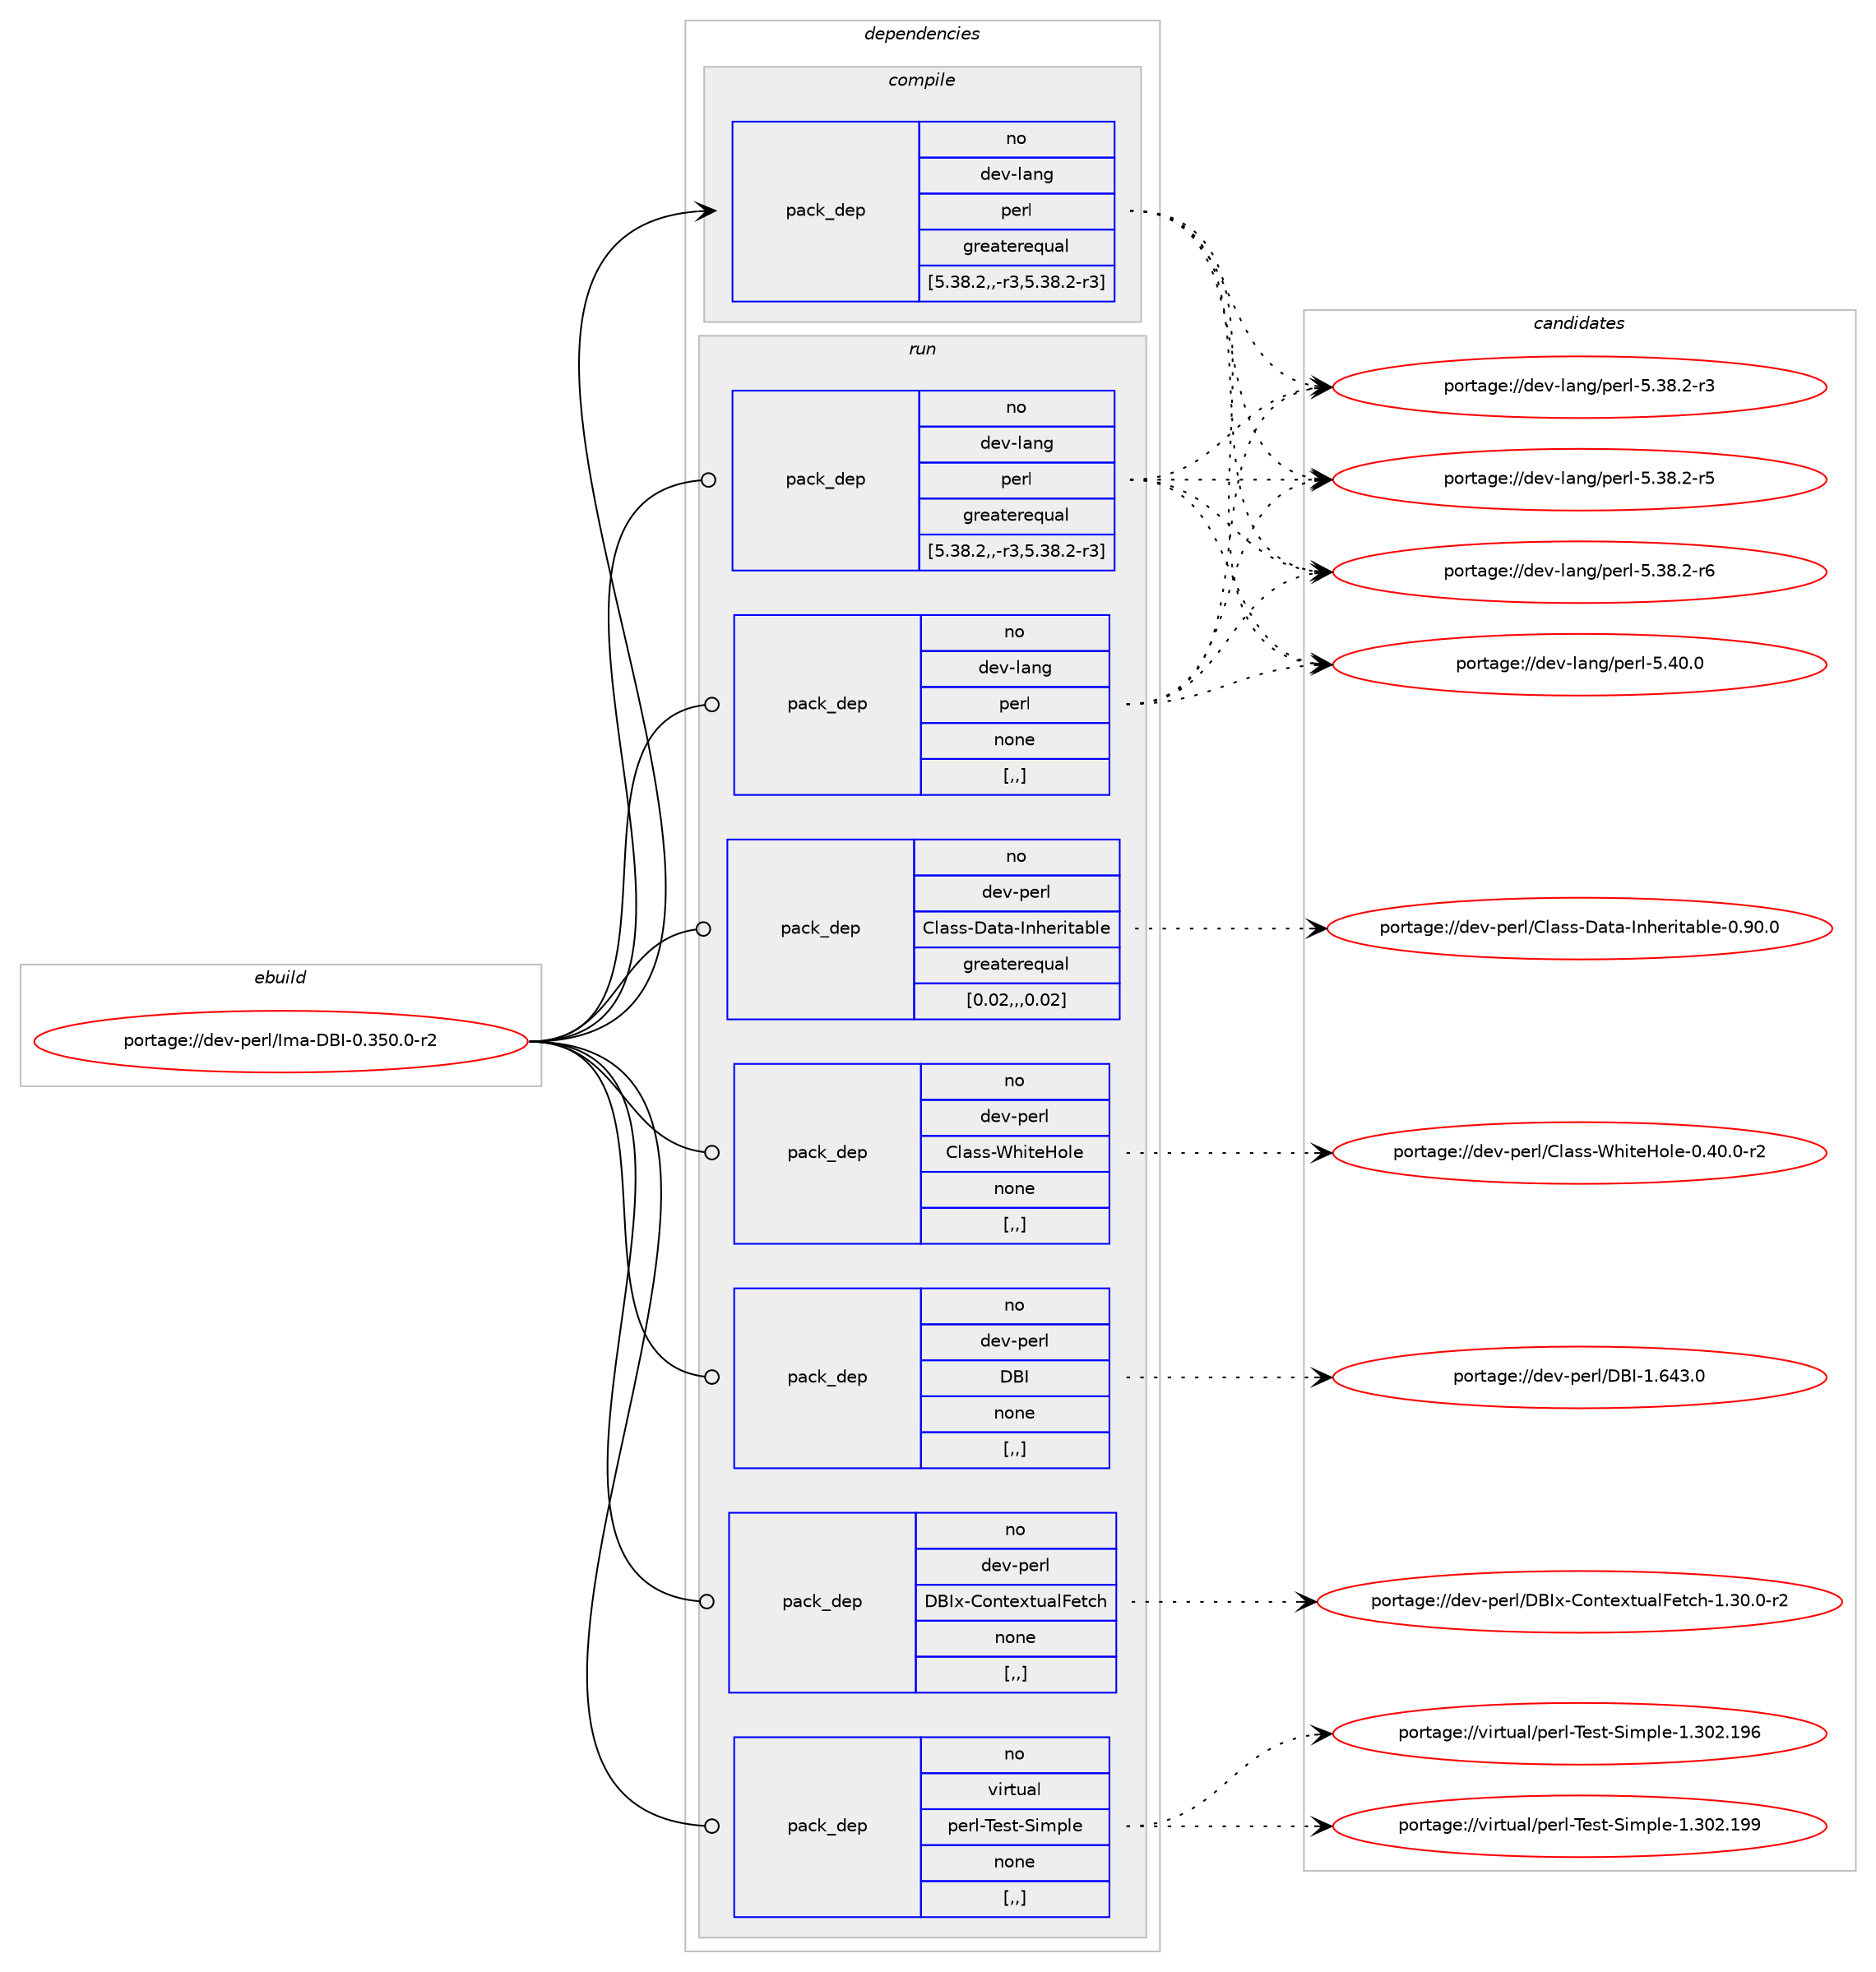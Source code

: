 digraph prolog {

# *************
# Graph options
# *************

newrank=true;
concentrate=true;
compound=true;
graph [rankdir=LR,fontname=Helvetica,fontsize=10,ranksep=1.5];#, ranksep=2.5, nodesep=0.2];
edge  [arrowhead=vee];
node  [fontname=Helvetica,fontsize=10];

# **********
# The ebuild
# **********

subgraph cluster_leftcol {
color=gray;
rank=same;
label=<<i>ebuild</i>>;
id [label="portage://dev-perl/Ima-DBI-0.350.0-r2", color=red, width=4, href="../dev-perl/Ima-DBI-0.350.0-r2.svg"];
}

# ****************
# The dependencies
# ****************

subgraph cluster_midcol {
color=gray;
label=<<i>dependencies</i>>;
subgraph cluster_compile {
fillcolor="#eeeeee";
style=filled;
label=<<i>compile</i>>;
subgraph pack98296 {
dependency128488 [label=<<TABLE BORDER="0" CELLBORDER="1" CELLSPACING="0" CELLPADDING="4" WIDTH="220"><TR><TD ROWSPAN="6" CELLPADDING="30">pack_dep</TD></TR><TR><TD WIDTH="110">no</TD></TR><TR><TD>dev-lang</TD></TR><TR><TD>perl</TD></TR><TR><TD>greaterequal</TD></TR><TR><TD>[5.38.2,,-r3,5.38.2-r3]</TD></TR></TABLE>>, shape=none, color=blue];
}
id:e -> dependency128488:w [weight=20,style="solid",arrowhead="vee"];
}
subgraph cluster_compileandrun {
fillcolor="#eeeeee";
style=filled;
label=<<i>compile and run</i>>;
}
subgraph cluster_run {
fillcolor="#eeeeee";
style=filled;
label=<<i>run</i>>;
subgraph pack98297 {
dependency128489 [label=<<TABLE BORDER="0" CELLBORDER="1" CELLSPACING="0" CELLPADDING="4" WIDTH="220"><TR><TD ROWSPAN="6" CELLPADDING="30">pack_dep</TD></TR><TR><TD WIDTH="110">no</TD></TR><TR><TD>dev-lang</TD></TR><TR><TD>perl</TD></TR><TR><TD>greaterequal</TD></TR><TR><TD>[5.38.2,,-r3,5.38.2-r3]</TD></TR></TABLE>>, shape=none, color=blue];
}
id:e -> dependency128489:w [weight=20,style="solid",arrowhead="odot"];
subgraph pack98298 {
dependency128490 [label=<<TABLE BORDER="0" CELLBORDER="1" CELLSPACING="0" CELLPADDING="4" WIDTH="220"><TR><TD ROWSPAN="6" CELLPADDING="30">pack_dep</TD></TR><TR><TD WIDTH="110">no</TD></TR><TR><TD>dev-lang</TD></TR><TR><TD>perl</TD></TR><TR><TD>none</TD></TR><TR><TD>[,,]</TD></TR></TABLE>>, shape=none, color=blue];
}
id:e -> dependency128490:w [weight=20,style="solid",arrowhead="odot"];
subgraph pack98299 {
dependency128491 [label=<<TABLE BORDER="0" CELLBORDER="1" CELLSPACING="0" CELLPADDING="4" WIDTH="220"><TR><TD ROWSPAN="6" CELLPADDING="30">pack_dep</TD></TR><TR><TD WIDTH="110">no</TD></TR><TR><TD>dev-perl</TD></TR><TR><TD>Class-Data-Inheritable</TD></TR><TR><TD>greaterequal</TD></TR><TR><TD>[0.02,,,0.02]</TD></TR></TABLE>>, shape=none, color=blue];
}
id:e -> dependency128491:w [weight=20,style="solid",arrowhead="odot"];
subgraph pack98300 {
dependency128492 [label=<<TABLE BORDER="0" CELLBORDER="1" CELLSPACING="0" CELLPADDING="4" WIDTH="220"><TR><TD ROWSPAN="6" CELLPADDING="30">pack_dep</TD></TR><TR><TD WIDTH="110">no</TD></TR><TR><TD>dev-perl</TD></TR><TR><TD>Class-WhiteHole</TD></TR><TR><TD>none</TD></TR><TR><TD>[,,]</TD></TR></TABLE>>, shape=none, color=blue];
}
id:e -> dependency128492:w [weight=20,style="solid",arrowhead="odot"];
subgraph pack98301 {
dependency128493 [label=<<TABLE BORDER="0" CELLBORDER="1" CELLSPACING="0" CELLPADDING="4" WIDTH="220"><TR><TD ROWSPAN="6" CELLPADDING="30">pack_dep</TD></TR><TR><TD WIDTH="110">no</TD></TR><TR><TD>dev-perl</TD></TR><TR><TD>DBI</TD></TR><TR><TD>none</TD></TR><TR><TD>[,,]</TD></TR></TABLE>>, shape=none, color=blue];
}
id:e -> dependency128493:w [weight=20,style="solid",arrowhead="odot"];
subgraph pack98302 {
dependency128494 [label=<<TABLE BORDER="0" CELLBORDER="1" CELLSPACING="0" CELLPADDING="4" WIDTH="220"><TR><TD ROWSPAN="6" CELLPADDING="30">pack_dep</TD></TR><TR><TD WIDTH="110">no</TD></TR><TR><TD>dev-perl</TD></TR><TR><TD>DBIx-ContextualFetch</TD></TR><TR><TD>none</TD></TR><TR><TD>[,,]</TD></TR></TABLE>>, shape=none, color=blue];
}
id:e -> dependency128494:w [weight=20,style="solid",arrowhead="odot"];
subgraph pack98303 {
dependency128495 [label=<<TABLE BORDER="0" CELLBORDER="1" CELLSPACING="0" CELLPADDING="4" WIDTH="220"><TR><TD ROWSPAN="6" CELLPADDING="30">pack_dep</TD></TR><TR><TD WIDTH="110">no</TD></TR><TR><TD>virtual</TD></TR><TR><TD>perl-Test-Simple</TD></TR><TR><TD>none</TD></TR><TR><TD>[,,]</TD></TR></TABLE>>, shape=none, color=blue];
}
id:e -> dependency128495:w [weight=20,style="solid",arrowhead="odot"];
}
}

# **************
# The candidates
# **************

subgraph cluster_choices {
rank=same;
color=gray;
label=<<i>candidates</i>>;

subgraph choice98296 {
color=black;
nodesep=1;
choice100101118451089711010347112101114108455346515646504511451 [label="portage://dev-lang/perl-5.38.2-r3", color=red, width=4,href="../dev-lang/perl-5.38.2-r3.svg"];
choice100101118451089711010347112101114108455346515646504511453 [label="portage://dev-lang/perl-5.38.2-r5", color=red, width=4,href="../dev-lang/perl-5.38.2-r5.svg"];
choice100101118451089711010347112101114108455346515646504511454 [label="portage://dev-lang/perl-5.38.2-r6", color=red, width=4,href="../dev-lang/perl-5.38.2-r6.svg"];
choice10010111845108971101034711210111410845534652484648 [label="portage://dev-lang/perl-5.40.0", color=red, width=4,href="../dev-lang/perl-5.40.0.svg"];
dependency128488:e -> choice100101118451089711010347112101114108455346515646504511451:w [style=dotted,weight="100"];
dependency128488:e -> choice100101118451089711010347112101114108455346515646504511453:w [style=dotted,weight="100"];
dependency128488:e -> choice100101118451089711010347112101114108455346515646504511454:w [style=dotted,weight="100"];
dependency128488:e -> choice10010111845108971101034711210111410845534652484648:w [style=dotted,weight="100"];
}
subgraph choice98297 {
color=black;
nodesep=1;
choice100101118451089711010347112101114108455346515646504511451 [label="portage://dev-lang/perl-5.38.2-r3", color=red, width=4,href="../dev-lang/perl-5.38.2-r3.svg"];
choice100101118451089711010347112101114108455346515646504511453 [label="portage://dev-lang/perl-5.38.2-r5", color=red, width=4,href="../dev-lang/perl-5.38.2-r5.svg"];
choice100101118451089711010347112101114108455346515646504511454 [label="portage://dev-lang/perl-5.38.2-r6", color=red, width=4,href="../dev-lang/perl-5.38.2-r6.svg"];
choice10010111845108971101034711210111410845534652484648 [label="portage://dev-lang/perl-5.40.0", color=red, width=4,href="../dev-lang/perl-5.40.0.svg"];
dependency128489:e -> choice100101118451089711010347112101114108455346515646504511451:w [style=dotted,weight="100"];
dependency128489:e -> choice100101118451089711010347112101114108455346515646504511453:w [style=dotted,weight="100"];
dependency128489:e -> choice100101118451089711010347112101114108455346515646504511454:w [style=dotted,weight="100"];
dependency128489:e -> choice10010111845108971101034711210111410845534652484648:w [style=dotted,weight="100"];
}
subgraph choice98298 {
color=black;
nodesep=1;
choice100101118451089711010347112101114108455346515646504511451 [label="portage://dev-lang/perl-5.38.2-r3", color=red, width=4,href="../dev-lang/perl-5.38.2-r3.svg"];
choice100101118451089711010347112101114108455346515646504511453 [label="portage://dev-lang/perl-5.38.2-r5", color=red, width=4,href="../dev-lang/perl-5.38.2-r5.svg"];
choice100101118451089711010347112101114108455346515646504511454 [label="portage://dev-lang/perl-5.38.2-r6", color=red, width=4,href="../dev-lang/perl-5.38.2-r6.svg"];
choice10010111845108971101034711210111410845534652484648 [label="portage://dev-lang/perl-5.40.0", color=red, width=4,href="../dev-lang/perl-5.40.0.svg"];
dependency128490:e -> choice100101118451089711010347112101114108455346515646504511451:w [style=dotted,weight="100"];
dependency128490:e -> choice100101118451089711010347112101114108455346515646504511453:w [style=dotted,weight="100"];
dependency128490:e -> choice100101118451089711010347112101114108455346515646504511454:w [style=dotted,weight="100"];
dependency128490:e -> choice10010111845108971101034711210111410845534652484648:w [style=dotted,weight="100"];
}
subgraph choice98299 {
color=black;
nodesep=1;
choice10010111845112101114108476710897115115456897116974573110104101114105116979810810145484657484648 [label="portage://dev-perl/Class-Data-Inheritable-0.90.0", color=red, width=4,href="../dev-perl/Class-Data-Inheritable-0.90.0.svg"];
dependency128491:e -> choice10010111845112101114108476710897115115456897116974573110104101114105116979810810145484657484648:w [style=dotted,weight="100"];
}
subgraph choice98300 {
color=black;
nodesep=1;
choice10010111845112101114108476710897115115458710410511610172111108101454846524846484511450 [label="portage://dev-perl/Class-WhiteHole-0.40.0-r2", color=red, width=4,href="../dev-perl/Class-WhiteHole-0.40.0-r2.svg"];
dependency128492:e -> choice10010111845112101114108476710897115115458710410511610172111108101454846524846484511450:w [style=dotted,weight="100"];
}
subgraph choice98301 {
color=black;
nodesep=1;
choice10010111845112101114108476866734549465452514648 [label="portage://dev-perl/DBI-1.643.0", color=red, width=4,href="../dev-perl/DBI-1.643.0.svg"];
dependency128493:e -> choice10010111845112101114108476866734549465452514648:w [style=dotted,weight="100"];
}
subgraph choice98302 {
color=black;
nodesep=1;
choice10010111845112101114108476866731204567111110116101120116117971087010111699104454946514846484511450 [label="portage://dev-perl/DBIx-ContextualFetch-1.30.0-r2", color=red, width=4,href="../dev-perl/DBIx-ContextualFetch-1.30.0-r2.svg"];
dependency128494:e -> choice10010111845112101114108476866731204567111110116101120116117971087010111699104454946514846484511450:w [style=dotted,weight="100"];
}
subgraph choice98303 {
color=black;
nodesep=1;
choice11810511411611797108471121011141084584101115116458310510911210810145494651485046495754 [label="portage://virtual/perl-Test-Simple-1.302.196", color=red, width=4,href="../virtual/perl-Test-Simple-1.302.196.svg"];
choice11810511411611797108471121011141084584101115116458310510911210810145494651485046495757 [label="portage://virtual/perl-Test-Simple-1.302.199", color=red, width=4,href="../virtual/perl-Test-Simple-1.302.199.svg"];
dependency128495:e -> choice11810511411611797108471121011141084584101115116458310510911210810145494651485046495754:w [style=dotted,weight="100"];
dependency128495:e -> choice11810511411611797108471121011141084584101115116458310510911210810145494651485046495757:w [style=dotted,weight="100"];
}
}

}
